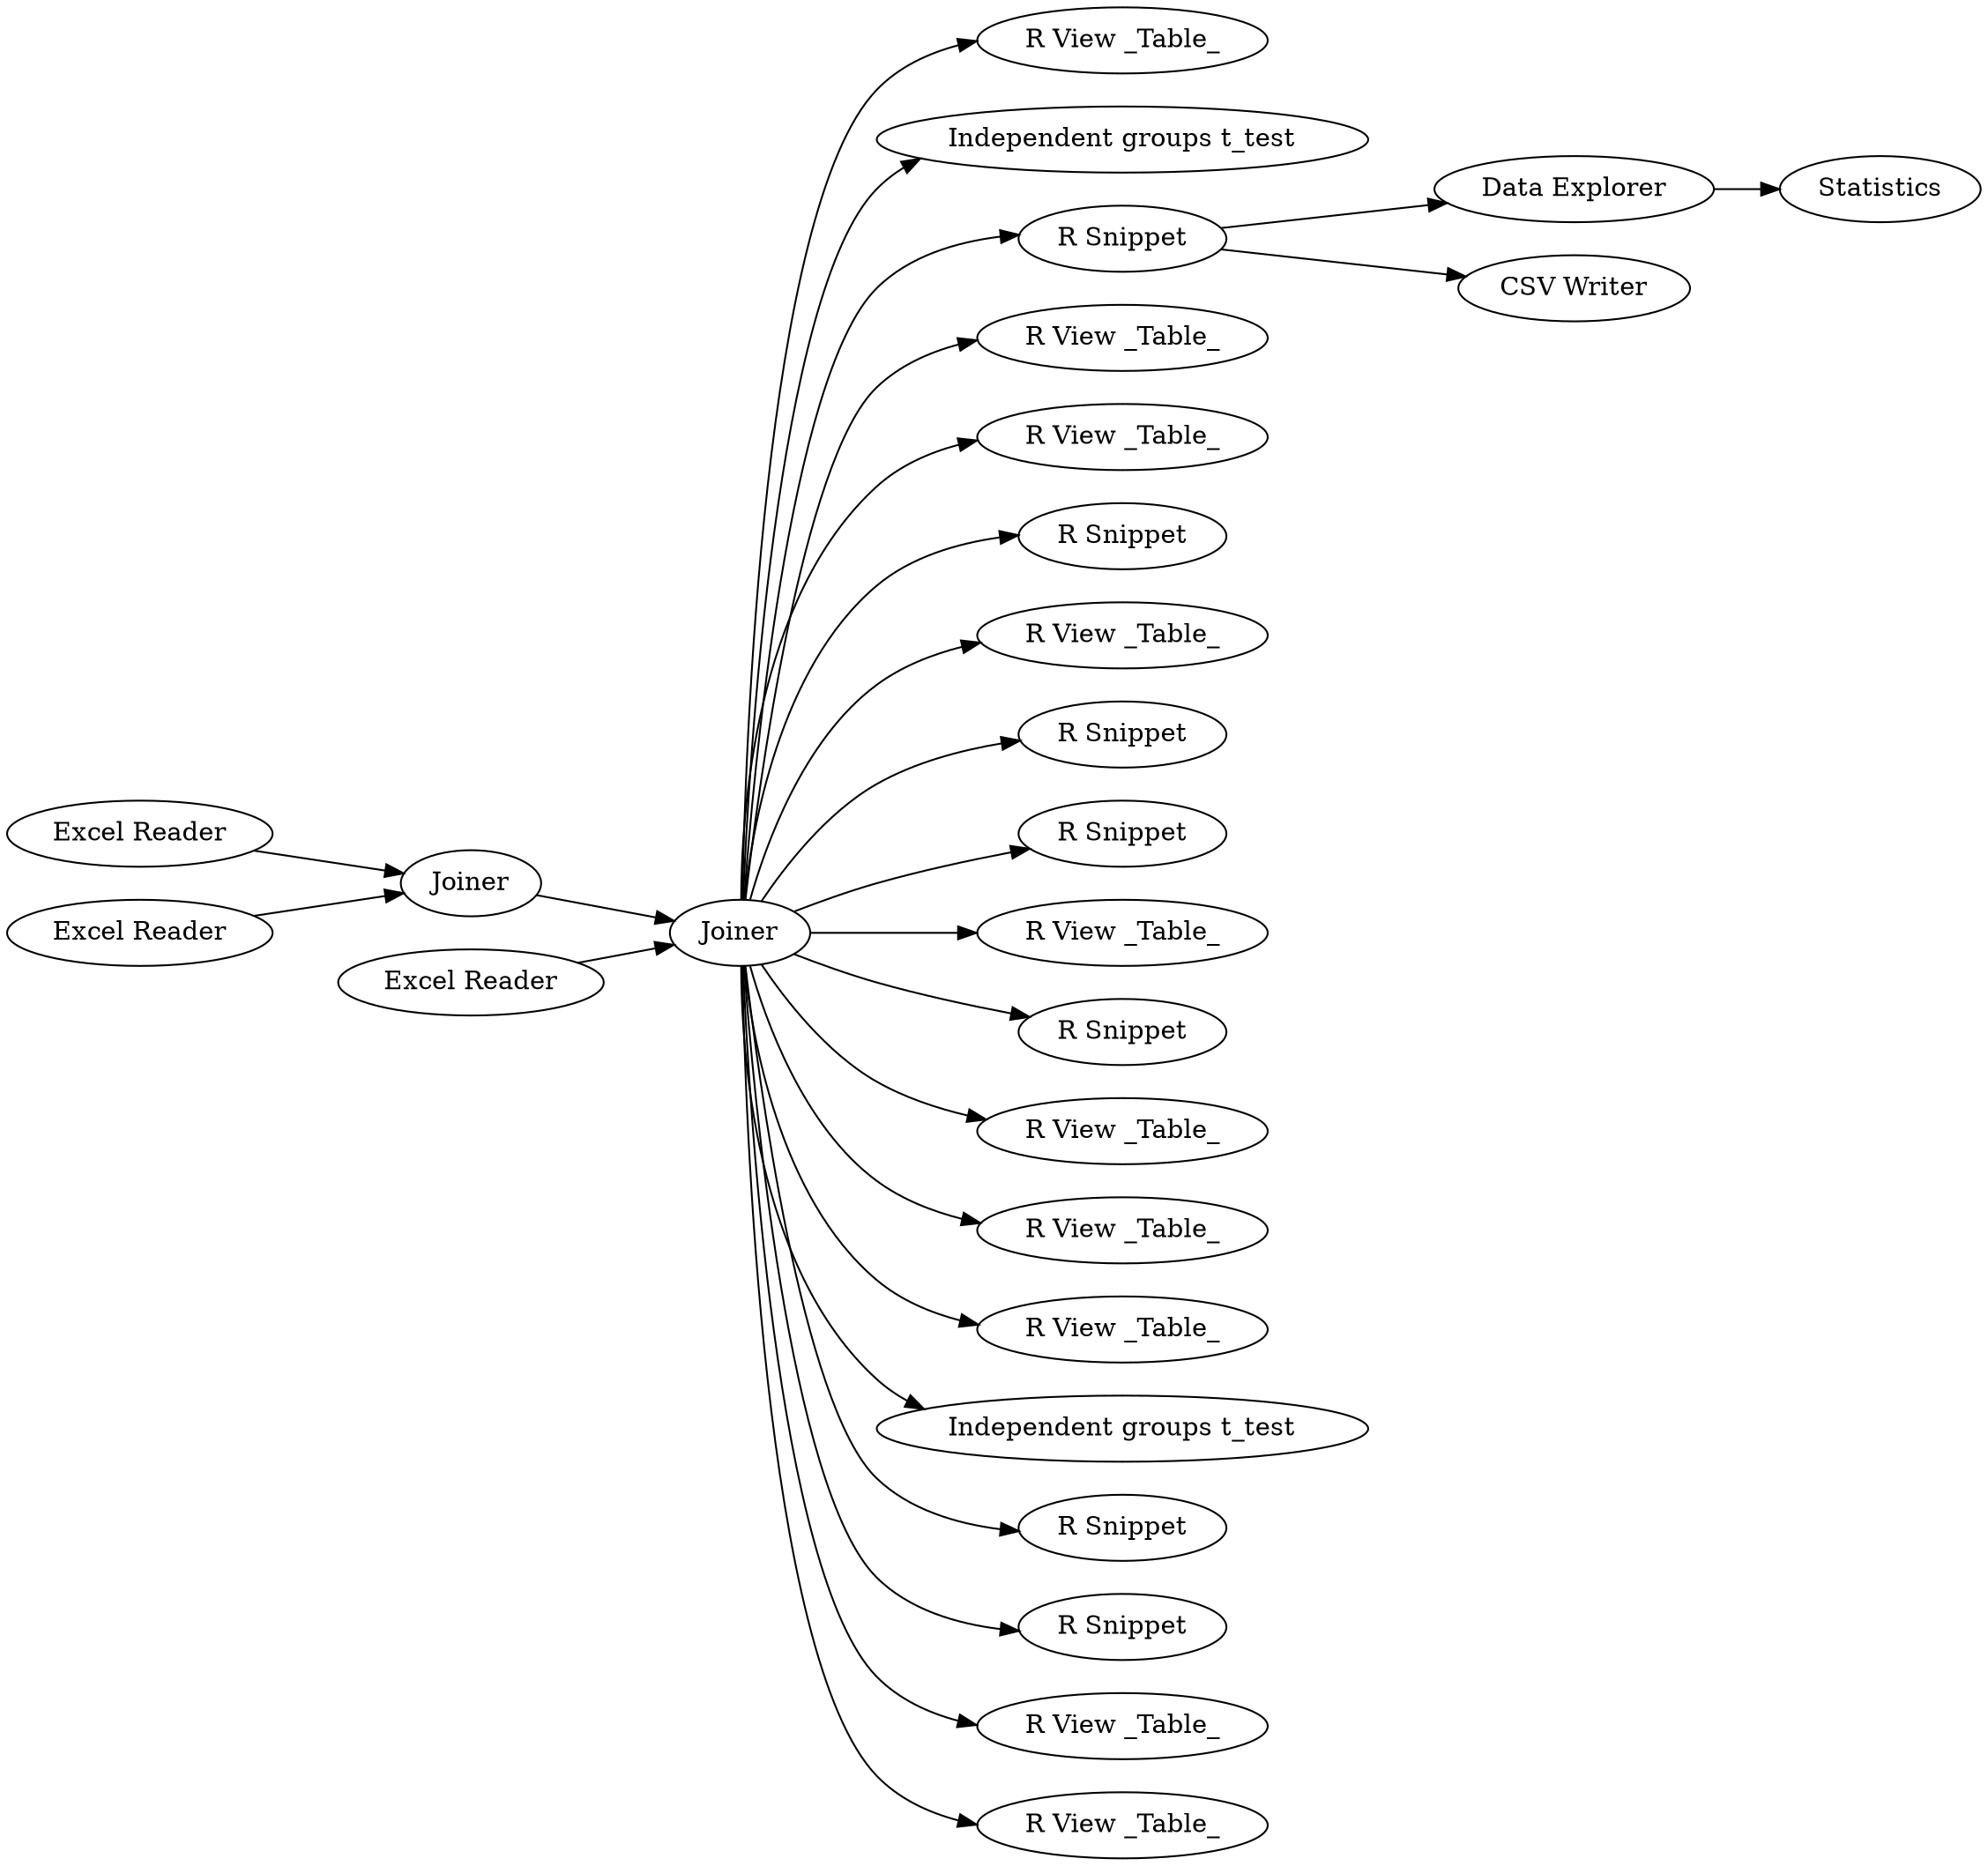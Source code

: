 digraph {
	5 -> 16
	5 -> 25
	21 -> 6
	5 -> 17
	4 -> 5
	5 -> 22
	5 -> 29
	5 -> 24
	2 -> 4
	1 -> 4
	5 -> 34
	5 -> 35
	5 -> 28
	5 -> 26
	5 -> 15
	5 -> 14
	6 -> 20
	5 -> 18
	3 -> 5
	5 -> 21
	5 -> 32
	5 -> 31
	21 -> 33
	5 -> 27
	5 -> 23
	5 -> 19
	27 [label="R Snippet"]
	21 [label="R Snippet"]
	18 [label="R View _Table_"]
	26 [label="R Snippet"]
	17 [label="R View _Table_"]
	3 [label="Excel Reader"]
	19 [label="R View _Table_"]
	24 [label="R View _Table_"]
	31 [label="R Snippet"]
	6 [label="Data Explorer"]
	15 [label="R View _Table_"]
	25 [label="Independent groups t_test"]
	16 [label="R View _Table_"]
	1 [label="Excel Reader"]
	22 [label="R View _Table_"]
	28 [label="R View _Table_"]
	23 [label="R View _Table_"]
	4 [label=Joiner]
	14 [label="R View _Table_"]
	5 [label=Joiner]
	20 [label=Statistics]
	35 [label="R Snippet"]
	34 [label="R Snippet"]
	29 [label="R Snippet"]
	33 [label="CSV Writer"]
	32 [label="Independent groups t_test"]
	2 [label="Excel Reader"]
	rankdir=LR
}
